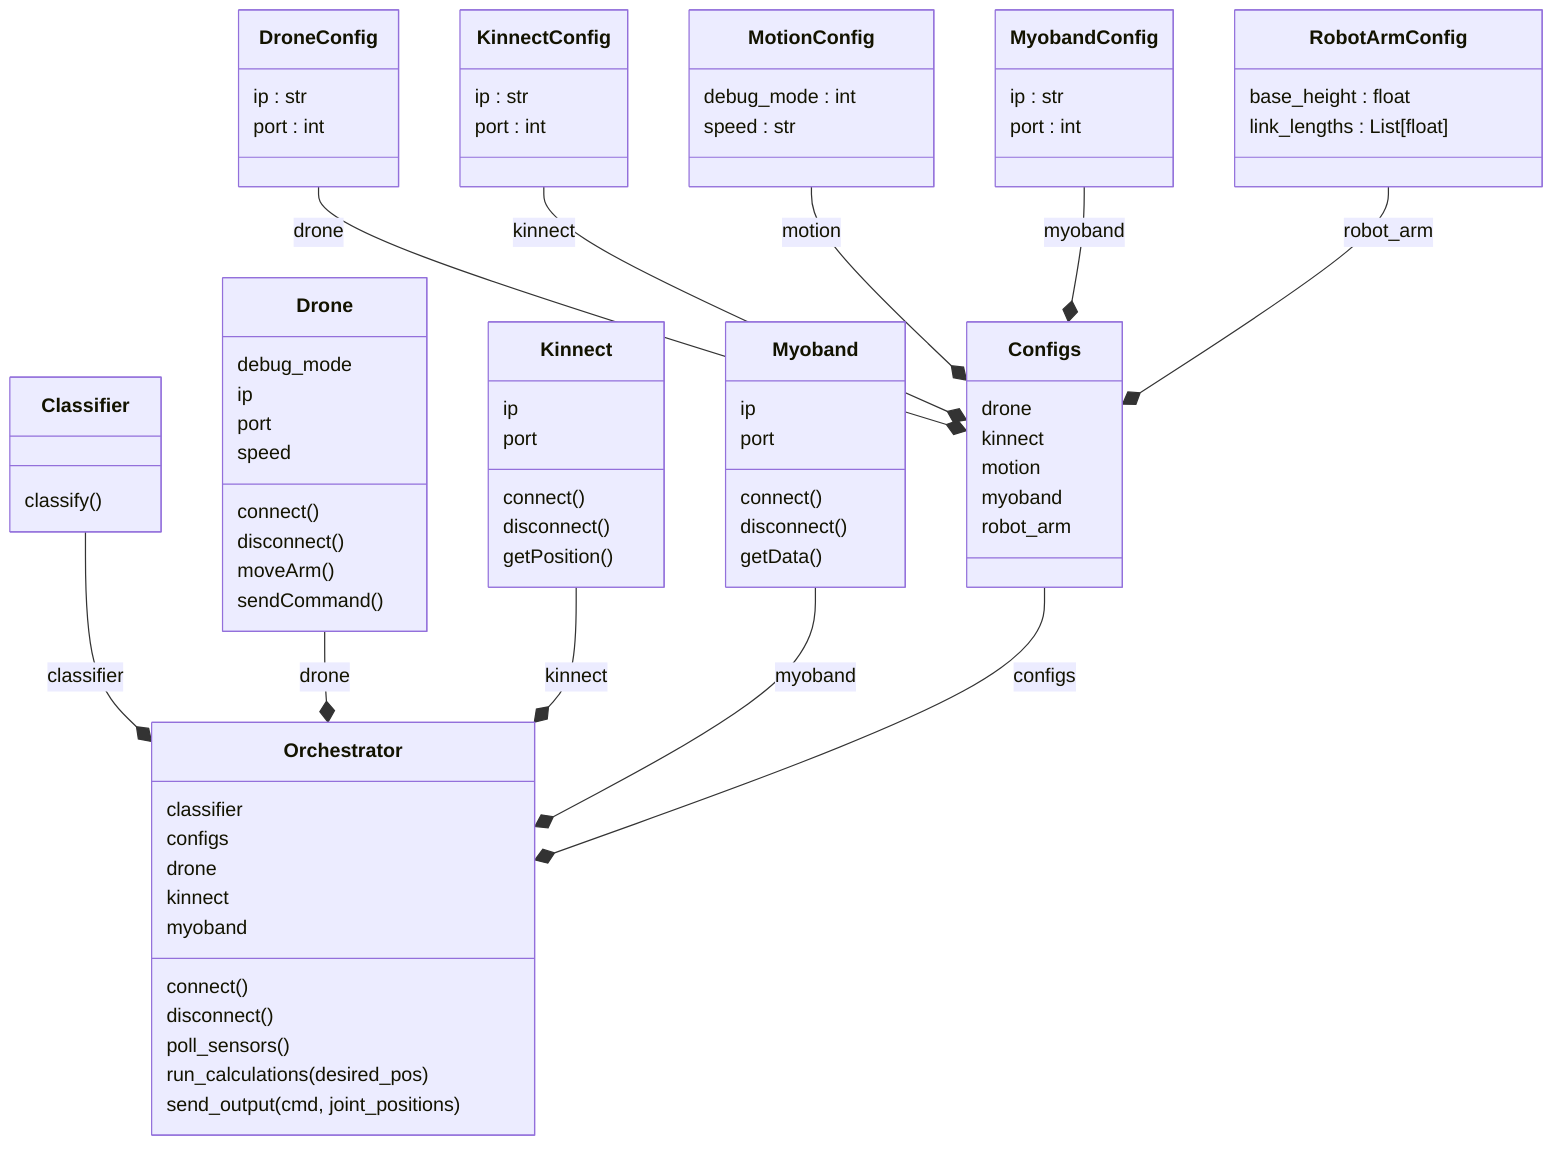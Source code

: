 classDiagram
  class Classifier {
    classify()
  }
  class Configs {
    drone
    kinnect
    motion
    myoband
    robot_arm
  }
  class Drone {
    debug_mode
    ip
    port
    speed
    connect()
    disconnect()
    moveArm()
    sendCommand()
  }
  class DroneConfig {
    ip : str
    port : int
  }
  class Kinnect {
    ip
    port
    connect()
    disconnect()
    getPosition()
  }
  class KinnectConfig {
    ip : str
    port : int
  }
  class MotionConfig {
    debug_mode : int
    speed : str
  }
  class Myoband {
    ip
    port
    connect()
    disconnect()
    getData()
  }
  class MyobandConfig {
    ip : str
    port : int
  }
  class Orchestrator {
    classifier
    configs
    drone
    kinnect
    myoband
    connect()
    disconnect()
    poll_sensors()
    run_calculations(desired_pos)
    send_output(cmd, joint_positions)
  }
  class RobotArmConfig {
    base_height : float
    link_lengths : List[float]
  }
  Classifier --* Orchestrator : classifier
  Drone --* Orchestrator : drone
  Kinnect --* Orchestrator : kinnect
  Myoband --* Orchestrator : myoband
  Configs --* Orchestrator : configs
  DroneConfig --* Configs : drone
  KinnectConfig --* Configs : kinnect
  MotionConfig --* Configs : motion
  MyobandConfig --* Configs : myoband
  RobotArmConfig --* Configs : robot_arm